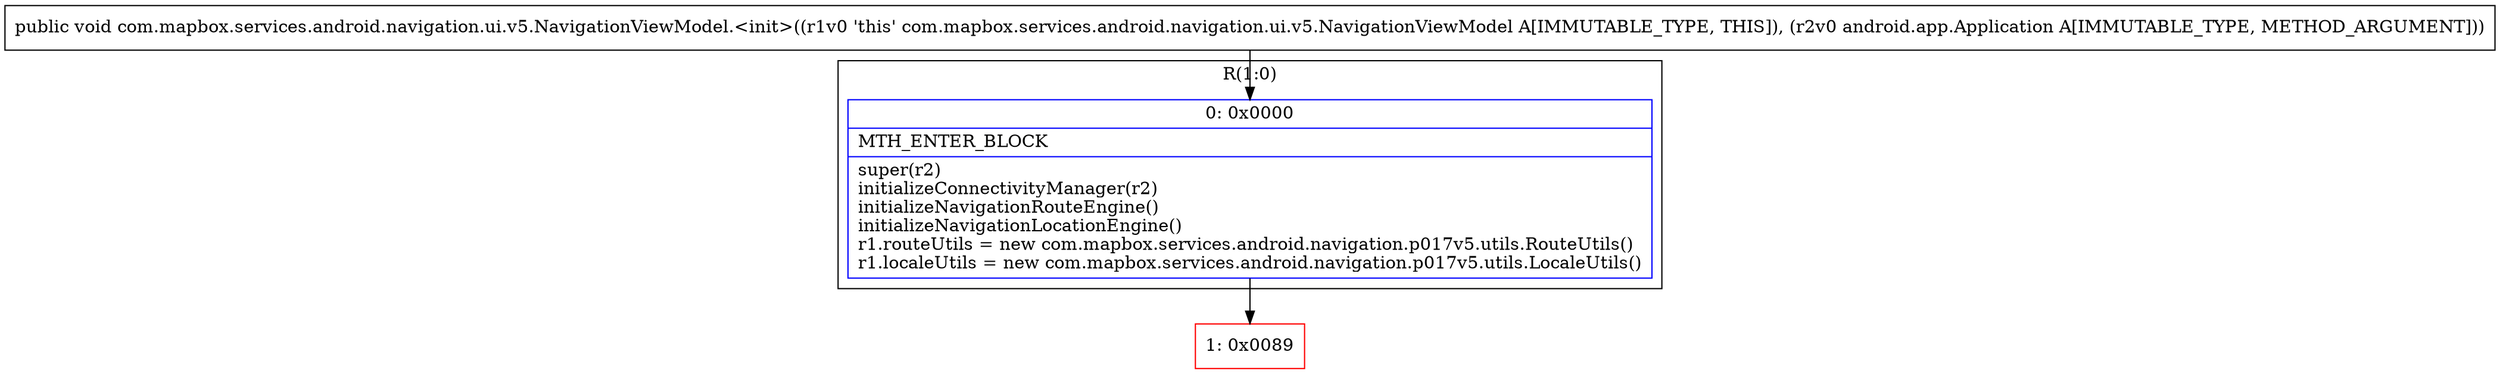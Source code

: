 digraph "CFG forcom.mapbox.services.android.navigation.ui.v5.NavigationViewModel.\<init\>(Landroid\/app\/Application;)V" {
subgraph cluster_Region_25163468 {
label = "R(1:0)";
node [shape=record,color=blue];
Node_0 [shape=record,label="{0\:\ 0x0000|MTH_ENTER_BLOCK\l|super(r2)\linitializeConnectivityManager(r2)\linitializeNavigationRouteEngine()\linitializeNavigationLocationEngine()\lr1.routeUtils = new com.mapbox.services.android.navigation.p017v5.utils.RouteUtils()\lr1.localeUtils = new com.mapbox.services.android.navigation.p017v5.utils.LocaleUtils()\l}"];
}
Node_1 [shape=record,color=red,label="{1\:\ 0x0089}"];
MethodNode[shape=record,label="{public void com.mapbox.services.android.navigation.ui.v5.NavigationViewModel.\<init\>((r1v0 'this' com.mapbox.services.android.navigation.ui.v5.NavigationViewModel A[IMMUTABLE_TYPE, THIS]), (r2v0 android.app.Application A[IMMUTABLE_TYPE, METHOD_ARGUMENT])) }"];
MethodNode -> Node_0;
Node_0 -> Node_1;
}


